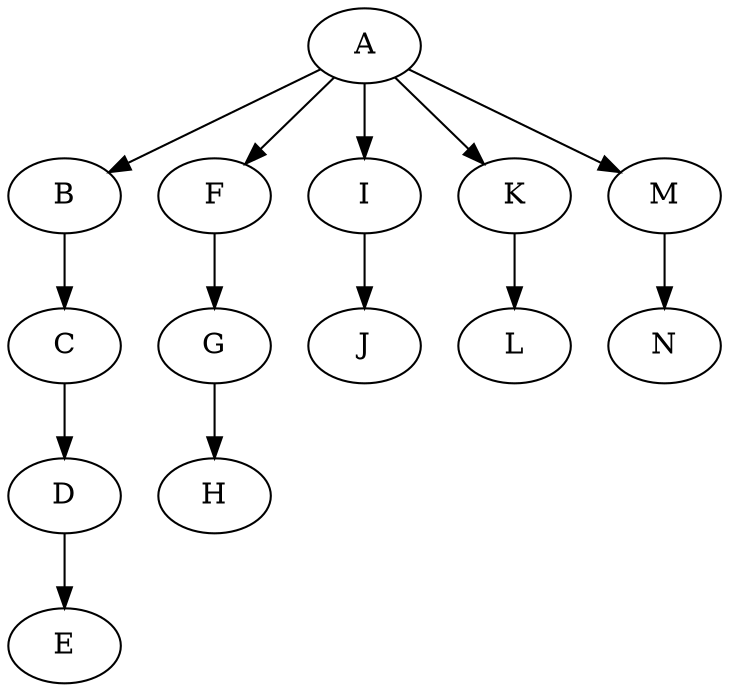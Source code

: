 digraph go_test_repo {
	A -> B -> C -> D -> E;  //1.2.1.1. Function Call
	A -> F -> G -> H; //1.2.1.2. Embedded Expression
					 //1.2.2.1. Conditional Statement
	A -> I -> J ;  //1.2.2.1.1. if statement
	A -> K -> L; //1.2.2.2.2. while statement
	A -> M -> N ; //1.2.2.2.1. for statement
}